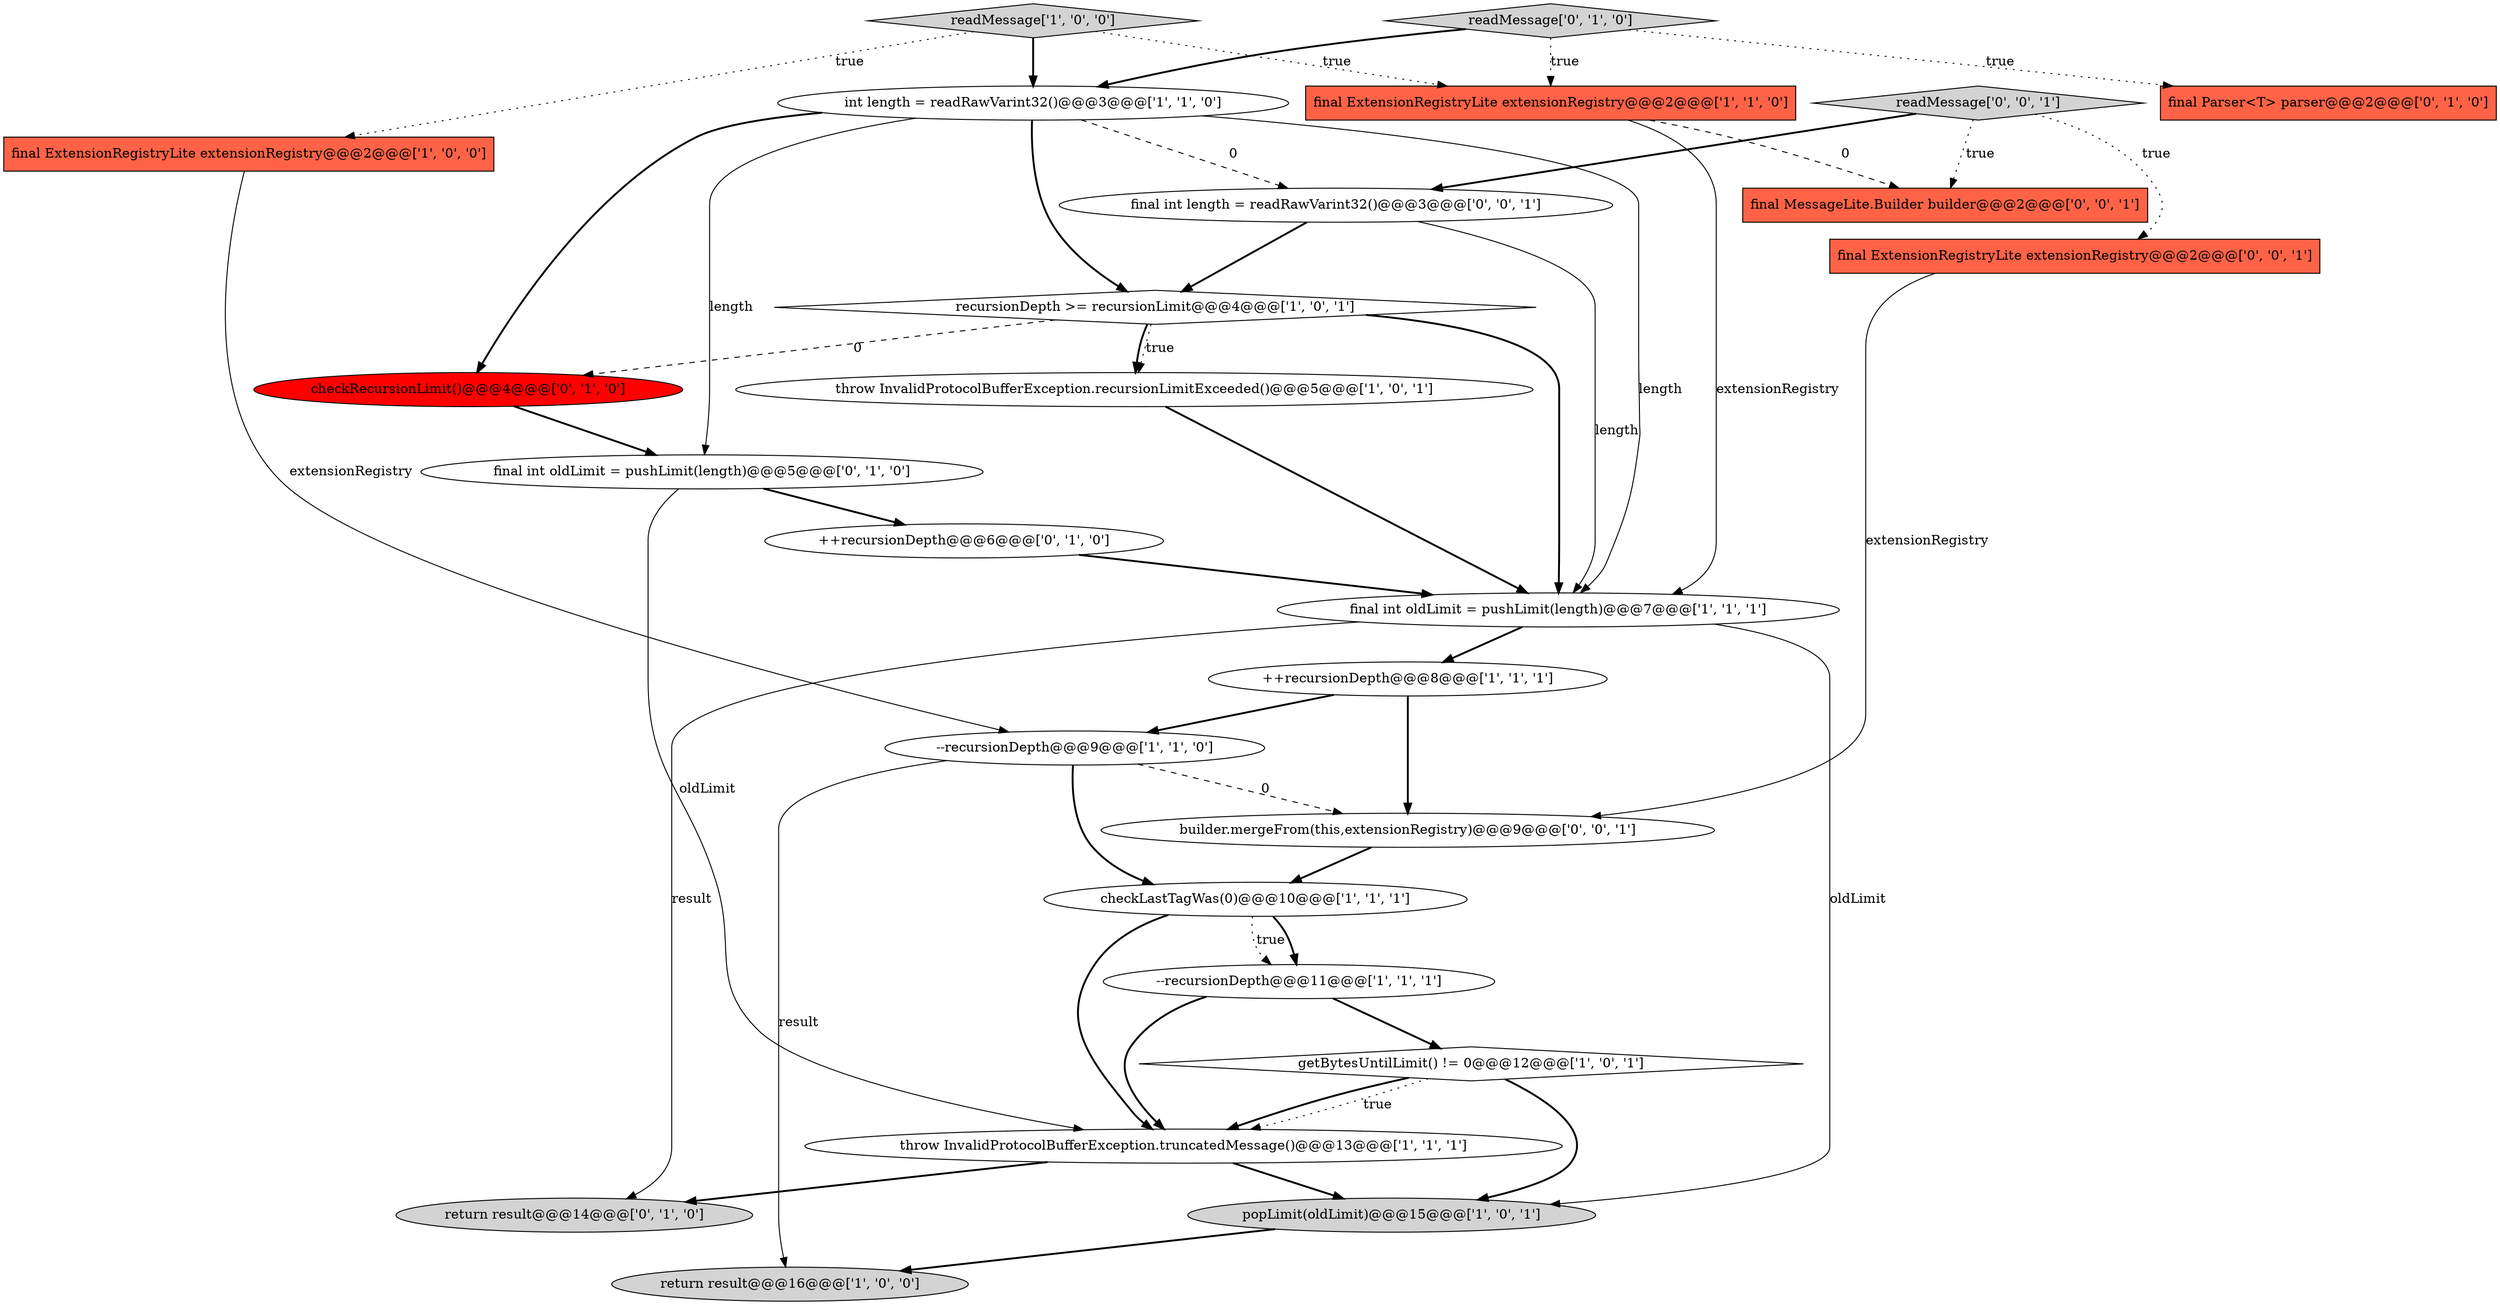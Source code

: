 digraph {
3 [style = filled, label = "final ExtensionRegistryLite extensionRegistry@@@2@@@['1', '0', '0']", fillcolor = tomato, shape = box image = "AAA0AAABBB1BBB"];
24 [style = filled, label = "final MessageLite.Builder builder@@@2@@@['0', '0', '1']", fillcolor = tomato, shape = box image = "AAA0AAABBB3BBB"];
4 [style = filled, label = "final int oldLimit = pushLimit(length)@@@7@@@['1', '1', '1']", fillcolor = white, shape = ellipse image = "AAA0AAABBB1BBB"];
18 [style = filled, label = "checkRecursionLimit()@@@4@@@['0', '1', '0']", fillcolor = red, shape = ellipse image = "AAA1AAABBB2BBB"];
0 [style = filled, label = "getBytesUntilLimit() != 0@@@12@@@['1', '0', '1']", fillcolor = white, shape = diamond image = "AAA0AAABBB1BBB"];
12 [style = filled, label = "int length = readRawVarint32()@@@3@@@['1', '1', '0']", fillcolor = white, shape = ellipse image = "AAA0AAABBB1BBB"];
16 [style = filled, label = "final Parser<T> parser@@@2@@@['0', '1', '0']", fillcolor = tomato, shape = box image = "AAA0AAABBB2BBB"];
1 [style = filled, label = "recursionDepth >= recursionLimit@@@4@@@['1', '0', '1']", fillcolor = white, shape = diamond image = "AAA0AAABBB1BBB"];
25 [style = filled, label = "builder.mergeFrom(this,extensionRegistry)@@@9@@@['0', '0', '1']", fillcolor = white, shape = ellipse image = "AAA0AAABBB3BBB"];
14 [style = filled, label = "return result@@@16@@@['1', '0', '0']", fillcolor = lightgray, shape = ellipse image = "AAA0AAABBB1BBB"];
5 [style = filled, label = "popLimit(oldLimit)@@@15@@@['1', '0', '1']", fillcolor = lightgray, shape = ellipse image = "AAA0AAABBB1BBB"];
23 [style = filled, label = "final int length = readRawVarint32()@@@3@@@['0', '0', '1']", fillcolor = white, shape = ellipse image = "AAA0AAABBB3BBB"];
9 [style = filled, label = "final ExtensionRegistryLite extensionRegistry@@@2@@@['1', '1', '0']", fillcolor = tomato, shape = box image = "AAA0AAABBB1BBB"];
8 [style = filled, label = "checkLastTagWas(0)@@@10@@@['1', '1', '1']", fillcolor = white, shape = ellipse image = "AAA0AAABBB1BBB"];
11 [style = filled, label = "--recursionDepth@@@11@@@['1', '1', '1']", fillcolor = white, shape = ellipse image = "AAA0AAABBB1BBB"];
17 [style = filled, label = "return result@@@14@@@['0', '1', '0']", fillcolor = lightgray, shape = ellipse image = "AAA0AAABBB2BBB"];
20 [style = filled, label = "final int oldLimit = pushLimit(length)@@@5@@@['0', '1', '0']", fillcolor = white, shape = ellipse image = "AAA0AAABBB2BBB"];
10 [style = filled, label = "readMessage['1', '0', '0']", fillcolor = lightgray, shape = diamond image = "AAA0AAABBB1BBB"];
2 [style = filled, label = "--recursionDepth@@@9@@@['1', '1', '0']", fillcolor = white, shape = ellipse image = "AAA0AAABBB1BBB"];
13 [style = filled, label = "throw InvalidProtocolBufferException.recursionLimitExceeded()@@@5@@@['1', '0', '1']", fillcolor = white, shape = ellipse image = "AAA0AAABBB1BBB"];
19 [style = filled, label = "++recursionDepth@@@6@@@['0', '1', '0']", fillcolor = white, shape = ellipse image = "AAA0AAABBB2BBB"];
7 [style = filled, label = "++recursionDepth@@@8@@@['1', '1', '1']", fillcolor = white, shape = ellipse image = "AAA0AAABBB1BBB"];
15 [style = filled, label = "readMessage['0', '1', '0']", fillcolor = lightgray, shape = diamond image = "AAA0AAABBB2BBB"];
6 [style = filled, label = "throw InvalidProtocolBufferException.truncatedMessage()@@@13@@@['1', '1', '1']", fillcolor = white, shape = ellipse image = "AAA0AAABBB1BBB"];
21 [style = filled, label = "final ExtensionRegistryLite extensionRegistry@@@2@@@['0', '0', '1']", fillcolor = tomato, shape = box image = "AAA0AAABBB3BBB"];
22 [style = filled, label = "readMessage['0', '0', '1']", fillcolor = lightgray, shape = diamond image = "AAA0AAABBB3BBB"];
6->17 [style = bold, label=""];
22->21 [style = dotted, label="true"];
1->4 [style = bold, label=""];
12->23 [style = dashed, label="0"];
9->4 [style = solid, label="extensionRegistry"];
12->20 [style = solid, label="length"];
9->24 [style = dashed, label="0"];
12->4 [style = solid, label="length"];
20->6 [style = solid, label="oldLimit"];
0->6 [style = bold, label=""];
11->6 [style = bold, label=""];
10->3 [style = dotted, label="true"];
8->6 [style = bold, label=""];
1->18 [style = dashed, label="0"];
22->24 [style = dotted, label="true"];
4->5 [style = solid, label="oldLimit"];
4->17 [style = solid, label="result"];
5->14 [style = bold, label=""];
15->16 [style = dotted, label="true"];
0->6 [style = dotted, label="true"];
12->1 [style = bold, label=""];
10->9 [style = dotted, label="true"];
22->23 [style = bold, label=""];
23->4 [style = solid, label="length"];
1->13 [style = bold, label=""];
4->7 [style = bold, label=""];
15->9 [style = dotted, label="true"];
1->13 [style = dotted, label="true"];
3->2 [style = solid, label="extensionRegistry"];
6->5 [style = bold, label=""];
18->20 [style = bold, label=""];
11->0 [style = bold, label=""];
10->12 [style = bold, label=""];
7->2 [style = bold, label=""];
12->18 [style = bold, label=""];
2->25 [style = dashed, label="0"];
23->1 [style = bold, label=""];
8->11 [style = dotted, label="true"];
25->8 [style = bold, label=""];
15->12 [style = bold, label=""];
7->25 [style = bold, label=""];
19->4 [style = bold, label=""];
20->19 [style = bold, label=""];
21->25 [style = solid, label="extensionRegistry"];
8->11 [style = bold, label=""];
2->14 [style = solid, label="result"];
2->8 [style = bold, label=""];
0->5 [style = bold, label=""];
13->4 [style = bold, label=""];
}
